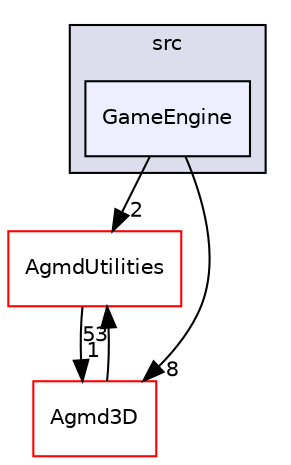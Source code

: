 digraph "J:/Projet Infographie/Moteur3D/AgmdEngine/src/GameEngine" {
  compound=true
  node [ fontsize="10", fontname="Helvetica"];
  edge [ labelfontsize="10", labelfontname="Helvetica"];
  subgraph clusterdir_68267d1309a1af8e8297ef4c3efbcdba {
    graph [ bgcolor="#ddddee", pencolor="black", label="src" fontname="Helvetica", fontsize="10", URL="dir_68267d1309a1af8e8297ef4c3efbcdba.html"]
  dir_1b0ee1df51920bca43d2d7c09fefb787 [shape=box, label="GameEngine", style="filled", fillcolor="#eeeeff", pencolor="black", URL="dir_1b0ee1df51920bca43d2d7c09fefb787.html"];
  }
  dir_7c59fcbadd8abb39f7ae389316a19242 [shape=box label="AgmdUtilities" fillcolor="white" style="filled" color="red" URL="dir_7c59fcbadd8abb39f7ae389316a19242.html"];
  dir_6853730d55950a0ae3cc0847756537f9 [shape=box label="Agmd3D" fillcolor="white" style="filled" color="red" URL="dir_6853730d55950a0ae3cc0847756537f9.html"];
  dir_1b0ee1df51920bca43d2d7c09fefb787->dir_7c59fcbadd8abb39f7ae389316a19242 [headlabel="2", labeldistance=1.5 headhref="dir_000006_000023.html"];
  dir_1b0ee1df51920bca43d2d7c09fefb787->dir_6853730d55950a0ae3cc0847756537f9 [headlabel="8", labeldistance=1.5 headhref="dir_000006_000001.html"];
  dir_7c59fcbadd8abb39f7ae389316a19242->dir_6853730d55950a0ae3cc0847756537f9 [headlabel="1", labeldistance=1.5 headhref="dir_000023_000001.html"];
  dir_6853730d55950a0ae3cc0847756537f9->dir_7c59fcbadd8abb39f7ae389316a19242 [headlabel="53", labeldistance=1.5 headhref="dir_000001_000023.html"];
}
